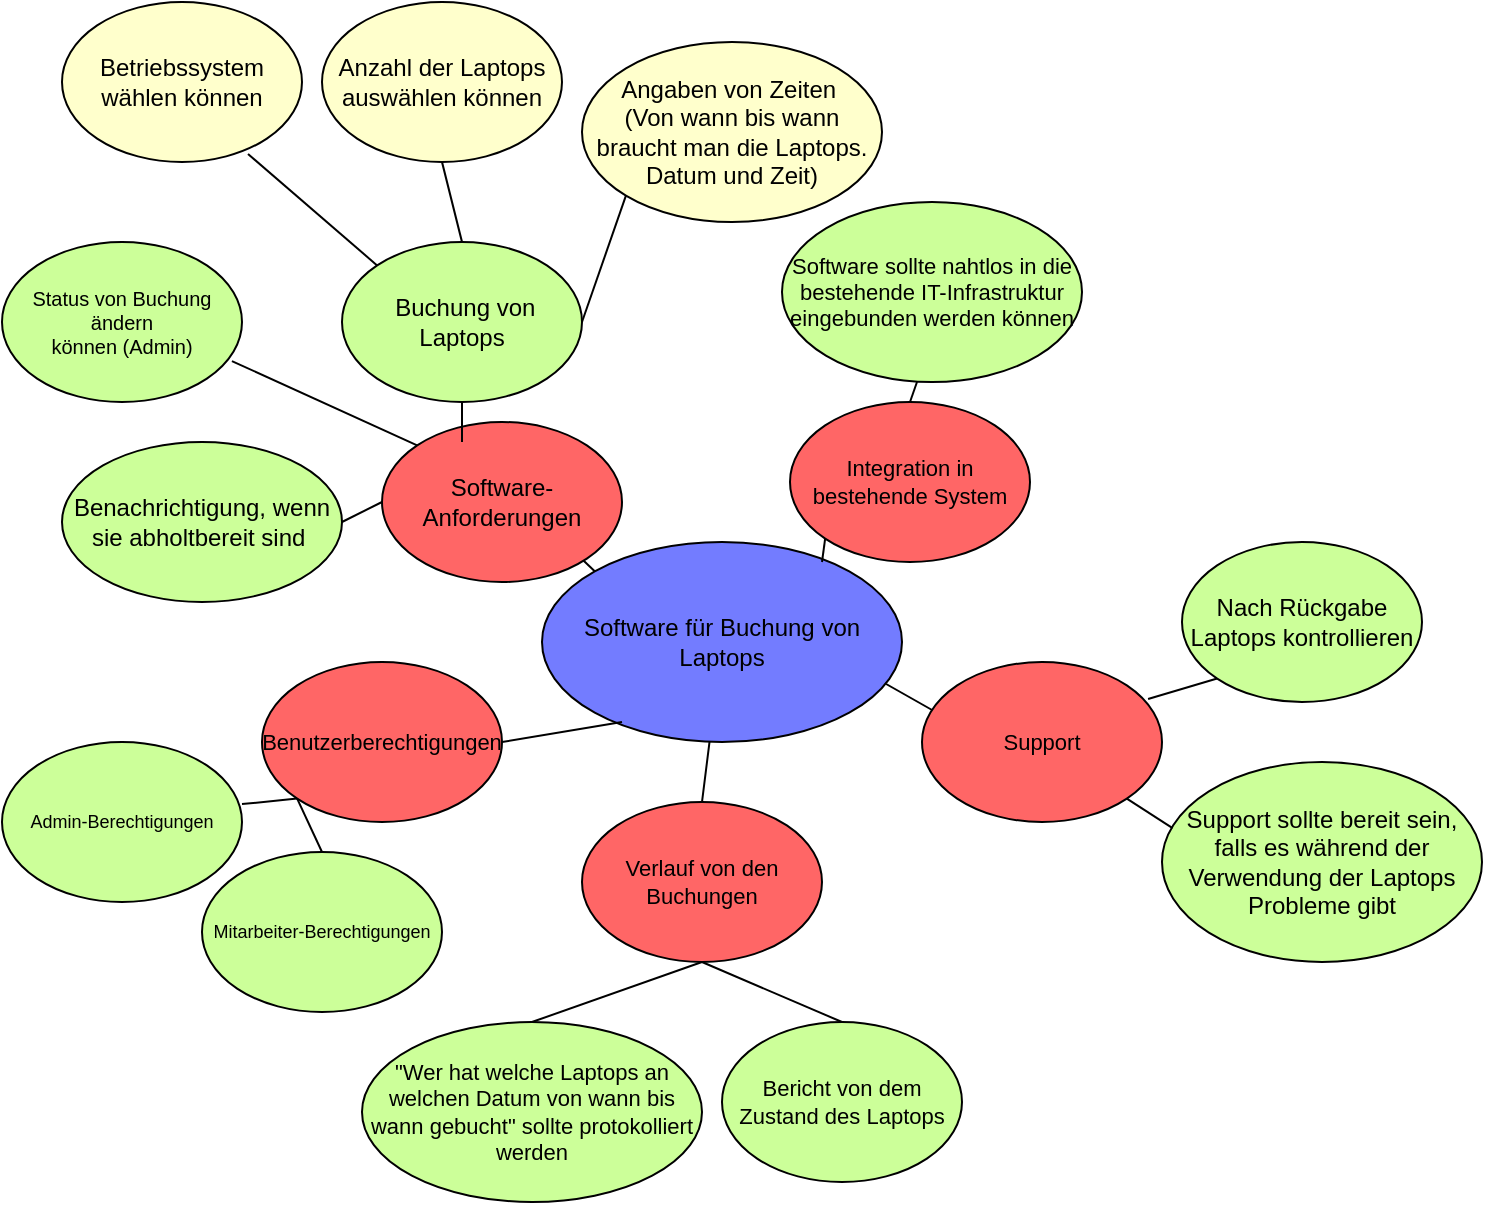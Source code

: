 <mxfile version="20.3.0" type="device"><diagram id="mQ-gOFsZ18nLPc4Q6k2m" name="Seite-1"><mxGraphModel dx="1404" dy="770" grid="1" gridSize="10" guides="1" tooltips="1" connect="1" arrows="1" fold="1" page="1" pageScale="1" pageWidth="827" pageHeight="1169" math="0" shadow="0"><root><mxCell id="0"/><mxCell id="1" parent="0"/><mxCell id="8UQkUfeghe6-m0YT5j39-1" value="Software für Buchung von Laptops" style="ellipse;whiteSpace=wrap;html=1;fillColor=#737CFF;" vertex="1" parent="1"><mxGeometry x="290" y="350" width="180" height="100" as="geometry"/></mxCell><mxCell id="8UQkUfeghe6-m0YT5j39-2" value="" style="endArrow=none;html=1;rounded=0;entryX=0;entryY=0;entryDx=0;entryDy=0;" edge="1" parent="1" target="8UQkUfeghe6-m0YT5j39-1"><mxGeometry width="50" height="50" relative="1" as="geometry"><mxPoint x="280" y="330" as="sourcePoint"/><mxPoint x="440" y="380" as="targetPoint"/></mxGeometry></mxCell><mxCell id="8UQkUfeghe6-m0YT5j39-3" value="Software-Anforderungen" style="ellipse;whiteSpace=wrap;html=1;fillColor=#FF6666;" vertex="1" parent="1"><mxGeometry x="210" y="290" width="120" height="80" as="geometry"/></mxCell><mxCell id="8UQkUfeghe6-m0YT5j39-4" value="&lt;font style=&quot;font-size: 12px;&quot;&gt;Benachrichtigung, wenn sie abholtbereit sind&amp;nbsp;&lt;/font&gt;" style="ellipse;whiteSpace=wrap;html=1;fillColor=#CCFF99;" vertex="1" parent="1"><mxGeometry x="50" y="300" width="140" height="80" as="geometry"/></mxCell><mxCell id="8UQkUfeghe6-m0YT5j39-6" value="&amp;nbsp;Buchung von Laptops" style="ellipse;whiteSpace=wrap;html=1;fillColor=#CCFF99;" vertex="1" parent="1"><mxGeometry x="190" y="200" width="120" height="80" as="geometry"/></mxCell><mxCell id="8UQkUfeghe6-m0YT5j39-7" value="" style="endArrow=none;html=1;rounded=0;exitX=0.5;exitY=1;exitDx=0;exitDy=0;" edge="1" parent="1" source="8UQkUfeghe6-m0YT5j39-6"><mxGeometry width="50" height="50" relative="1" as="geometry"><mxPoint x="390" y="420" as="sourcePoint"/><mxPoint x="250" y="300" as="targetPoint"/></mxGeometry></mxCell><mxCell id="8UQkUfeghe6-m0YT5j39-8" value="" style="endArrow=none;html=1;rounded=0;entryX=0;entryY=0.5;entryDx=0;entryDy=0;exitX=1;exitY=0.5;exitDx=0;exitDy=0;" edge="1" parent="1" source="8UQkUfeghe6-m0YT5j39-4" target="8UQkUfeghe6-m0YT5j39-3"><mxGeometry width="50" height="50" relative="1" as="geometry"><mxPoint x="390" y="420" as="sourcePoint"/><mxPoint x="440" y="370" as="targetPoint"/></mxGeometry></mxCell><mxCell id="8UQkUfeghe6-m0YT5j39-11" value="Anzahl der Laptops auswählen können" style="ellipse;whiteSpace=wrap;html=1;fillColor=#FFFFCC;" vertex="1" parent="1"><mxGeometry x="180" y="80" width="120" height="80" as="geometry"/></mxCell><mxCell id="8UQkUfeghe6-m0YT5j39-12" value="Betriebssystem wählen können" style="ellipse;whiteSpace=wrap;html=1;fillColor=#FFFFCC;" vertex="1" parent="1"><mxGeometry x="50" y="80" width="120" height="80" as="geometry"/></mxCell><mxCell id="8UQkUfeghe6-m0YT5j39-13" value="" style="endArrow=none;html=1;rounded=0;entryX=0.5;entryY=0;entryDx=0;entryDy=0;exitX=0.5;exitY=1;exitDx=0;exitDy=0;" edge="1" parent="1" source="8UQkUfeghe6-m0YT5j39-11" target="8UQkUfeghe6-m0YT5j39-6"><mxGeometry width="50" height="50" relative="1" as="geometry"><mxPoint x="290" y="180" as="sourcePoint"/><mxPoint x="440" y="340" as="targetPoint"/></mxGeometry></mxCell><mxCell id="8UQkUfeghe6-m0YT5j39-14" value="" style="endArrow=none;html=1;rounded=0;entryX=0;entryY=0;entryDx=0;entryDy=0;exitX=0.775;exitY=0.95;exitDx=0;exitDy=0;exitPerimeter=0;" edge="1" parent="1" source="8UQkUfeghe6-m0YT5j39-12" target="8UQkUfeghe6-m0YT5j39-6"><mxGeometry width="50" height="50" relative="1" as="geometry"><mxPoint x="390" y="390" as="sourcePoint"/><mxPoint x="440" y="340" as="targetPoint"/></mxGeometry></mxCell><mxCell id="8UQkUfeghe6-m0YT5j39-15" value="Angaben von Zeiten&amp;nbsp;&lt;br&gt;(Von wann bis wann braucht man die Laptops.&lt;br&gt;Datum und Zeit)" style="ellipse;whiteSpace=wrap;html=1;fillColor=#FFFFCC;" vertex="1" parent="1"><mxGeometry x="310" y="100" width="150" height="90" as="geometry"/></mxCell><mxCell id="8UQkUfeghe6-m0YT5j39-16" value="" style="endArrow=none;html=1;rounded=0;exitX=0;exitY=1;exitDx=0;exitDy=0;entryX=1;entryY=0.5;entryDx=0;entryDy=0;" edge="1" parent="1" source="8UQkUfeghe6-m0YT5j39-15" target="8UQkUfeghe6-m0YT5j39-6"><mxGeometry width="50" height="50" relative="1" as="geometry"><mxPoint x="390" y="360" as="sourcePoint"/><mxPoint x="230" y="360" as="targetPoint"/></mxGeometry></mxCell><mxCell id="8UQkUfeghe6-m0YT5j39-17" value="&lt;font style=&quot;font-size: 11px;&quot;&gt;Benutzerberechtigungen&lt;/font&gt;" style="ellipse;whiteSpace=wrap;html=1;fillColor=#FF6666;" vertex="1" parent="1"><mxGeometry x="150" y="410" width="120" height="80" as="geometry"/></mxCell><mxCell id="8UQkUfeghe6-m0YT5j39-18" value="" style="endArrow=none;html=1;rounded=0;fontSize=9;exitX=1;exitY=0.5;exitDx=0;exitDy=0;" edge="1" parent="1" source="8UQkUfeghe6-m0YT5j39-17"><mxGeometry width="50" height="50" relative="1" as="geometry"><mxPoint x="390" y="360" as="sourcePoint"/><mxPoint x="330" y="440" as="targetPoint"/></mxGeometry></mxCell><mxCell id="8UQkUfeghe6-m0YT5j39-19" value="Mitarbeiter-Berechtigungen" style="ellipse;whiteSpace=wrap;html=1;fontSize=9;fillColor=#CCFF99;" vertex="1" parent="1"><mxGeometry x="120" y="505" width="120" height="80" as="geometry"/></mxCell><mxCell id="8UQkUfeghe6-m0YT5j39-20" value="Admin-Berechtigungen" style="ellipse;whiteSpace=wrap;html=1;fontSize=9;fillColor=#CCFF99;" vertex="1" parent="1"><mxGeometry x="20" y="450" width="120" height="80" as="geometry"/></mxCell><mxCell id="8UQkUfeghe6-m0YT5j39-21" value="" style="endArrow=none;html=1;rounded=0;fontSize=9;entryX=0;entryY=1;entryDx=0;entryDy=0;exitX=1;exitY=0.388;exitDx=0;exitDy=0;exitPerimeter=0;" edge="1" parent="1" source="8UQkUfeghe6-m0YT5j39-20" target="8UQkUfeghe6-m0YT5j39-17"><mxGeometry width="50" height="50" relative="1" as="geometry"><mxPoint x="210" y="530" as="sourcePoint"/><mxPoint x="440" y="310" as="targetPoint"/></mxGeometry></mxCell><mxCell id="8UQkUfeghe6-m0YT5j39-22" value="" style="endArrow=none;html=1;rounded=0;fontSize=9;exitX=0.5;exitY=0;exitDx=0;exitDy=0;entryX=0;entryY=1;entryDx=0;entryDy=0;" edge="1" parent="1" source="8UQkUfeghe6-m0YT5j39-19" target="8UQkUfeghe6-m0YT5j39-17"><mxGeometry width="50" height="50" relative="1" as="geometry"><mxPoint x="390" y="360" as="sourcePoint"/><mxPoint x="440" y="310" as="targetPoint"/></mxGeometry></mxCell><mxCell id="8UQkUfeghe6-m0YT5j39-23" value="&lt;font style=&quot;font-size: 10px;&quot;&gt;Status von Buchung ändern&lt;br&gt;können (Admin)&lt;/font&gt;" style="ellipse;whiteSpace=wrap;html=1;fontSize=9;fillColor=#CCFF99;" vertex="1" parent="1"><mxGeometry x="20" y="200" width="120" height="80" as="geometry"/></mxCell><mxCell id="8UQkUfeghe6-m0YT5j39-24" value="" style="endArrow=none;html=1;rounded=0;fontSize=10;entryX=0;entryY=0;entryDx=0;entryDy=0;exitX=0.958;exitY=0.744;exitDx=0;exitDy=0;exitPerimeter=0;" edge="1" parent="1" source="8UQkUfeghe6-m0YT5j39-23" target="8UQkUfeghe6-m0YT5j39-3"><mxGeometry width="50" height="50" relative="1" as="geometry"><mxPoint x="390" y="420" as="sourcePoint"/><mxPoint x="440" y="370" as="targetPoint"/></mxGeometry></mxCell><mxCell id="8UQkUfeghe6-m0YT5j39-27" value="Integration in bestehende System" style="ellipse;whiteSpace=wrap;html=1;fontSize=11;fillColor=#FF6666;" vertex="1" parent="1"><mxGeometry x="414" y="280" width="120" height="80" as="geometry"/></mxCell><mxCell id="8UQkUfeghe6-m0YT5j39-28" value="" style="endArrow=none;html=1;rounded=0;fontSize=11;entryX=0;entryY=1;entryDx=0;entryDy=0;" edge="1" parent="1" target="8UQkUfeghe6-m0YT5j39-27"><mxGeometry width="50" height="50" relative="1" as="geometry"><mxPoint x="430" y="360" as="sourcePoint"/><mxPoint x="430" y="380" as="targetPoint"/></mxGeometry></mxCell><mxCell id="8UQkUfeghe6-m0YT5j39-29" value="Software sollte nahtlos in die bestehende IT-Infrastruktur eingebunden werden können" style="ellipse;whiteSpace=wrap;html=1;fontSize=11;fillColor=#CCFF99;" vertex="1" parent="1"><mxGeometry x="410" y="180" width="150" height="90" as="geometry"/></mxCell><mxCell id="8UQkUfeghe6-m0YT5j39-30" value="" style="endArrow=none;html=1;rounded=0;fontSize=11;entryX=0.5;entryY=0;entryDx=0;entryDy=0;exitX=0.45;exitY=1;exitDx=0;exitDy=0;exitPerimeter=0;" edge="1" parent="1" source="8UQkUfeghe6-m0YT5j39-29" target="8UQkUfeghe6-m0YT5j39-27"><mxGeometry width="50" height="50" relative="1" as="geometry"><mxPoint x="380" y="430" as="sourcePoint"/><mxPoint x="430" y="380" as="targetPoint"/></mxGeometry></mxCell><mxCell id="8UQkUfeghe6-m0YT5j39-31" value="Verlauf von den Buchungen" style="ellipse;whiteSpace=wrap;html=1;fontSize=11;fillColor=#FF6666;" vertex="1" parent="1"><mxGeometry x="310" y="480" width="120" height="80" as="geometry"/></mxCell><mxCell id="8UQkUfeghe6-m0YT5j39-32" value="" style="endArrow=none;html=1;rounded=0;fontSize=11;exitX=0.5;exitY=0;exitDx=0;exitDy=0;" edge="1" parent="1" source="8UQkUfeghe6-m0YT5j39-31" target="8UQkUfeghe6-m0YT5j39-1"><mxGeometry width="50" height="50" relative="1" as="geometry"><mxPoint x="380" y="390" as="sourcePoint"/><mxPoint x="430" y="340" as="targetPoint"/></mxGeometry></mxCell><mxCell id="8UQkUfeghe6-m0YT5j39-33" value="&quot;Wer hat welche Laptops an welchen Datum von wann bis wann gebucht&quot; sollte protokolliert werden" style="ellipse;whiteSpace=wrap;html=1;fontSize=11;fillColor=#CCFF99;" vertex="1" parent="1"><mxGeometry x="200" y="590" width="170" height="90" as="geometry"/></mxCell><mxCell id="8UQkUfeghe6-m0YT5j39-34" value="Bericht von dem Zustand des Laptops" style="ellipse;whiteSpace=wrap;html=1;fontSize=11;fillColor=#CCFF99;" vertex="1" parent="1"><mxGeometry x="380" y="590" width="120" height="80" as="geometry"/></mxCell><mxCell id="8UQkUfeghe6-m0YT5j39-35" value="" style="endArrow=none;html=1;rounded=0;fontSize=11;exitX=0.5;exitY=1;exitDx=0;exitDy=0;entryX=0.5;entryY=0;entryDx=0;entryDy=0;" edge="1" parent="1" source="8UQkUfeghe6-m0YT5j39-31" target="8UQkUfeghe6-m0YT5j39-33"><mxGeometry width="50" height="50" relative="1" as="geometry"><mxPoint x="380" y="390" as="sourcePoint"/><mxPoint x="430" y="340" as="targetPoint"/></mxGeometry></mxCell><mxCell id="8UQkUfeghe6-m0YT5j39-36" value="" style="endArrow=none;html=1;rounded=0;fontSize=11;exitX=0.5;exitY=1;exitDx=0;exitDy=0;entryX=0.5;entryY=0;entryDx=0;entryDy=0;" edge="1" parent="1" source="8UQkUfeghe6-m0YT5j39-31" target="8UQkUfeghe6-m0YT5j39-34"><mxGeometry width="50" height="50" relative="1" as="geometry"><mxPoint x="380" y="390" as="sourcePoint"/><mxPoint x="430" y="340" as="targetPoint"/></mxGeometry></mxCell><mxCell id="8UQkUfeghe6-m0YT5j39-37" value="Support" style="ellipse;whiteSpace=wrap;html=1;fontSize=11;fillColor=#FF6666;" vertex="1" parent="1"><mxGeometry x="480" y="410" width="120" height="80" as="geometry"/></mxCell><mxCell id="8UQkUfeghe6-m0YT5j39-38" value="" style="endArrow=none;html=1;rounded=0;fontSize=12;entryX=0.956;entryY=0.71;entryDx=0;entryDy=0;entryPerimeter=0;exitX=0.042;exitY=0.3;exitDx=0;exitDy=0;exitPerimeter=0;" edge="1" parent="1" source="8UQkUfeghe6-m0YT5j39-37" target="8UQkUfeghe6-m0YT5j39-1"><mxGeometry width="50" height="50" relative="1" as="geometry"><mxPoint x="380" y="510" as="sourcePoint"/><mxPoint x="430" y="460" as="targetPoint"/></mxGeometry></mxCell><mxCell id="8UQkUfeghe6-m0YT5j39-39" value="Nach Rückgabe Laptops kontrollieren" style="ellipse;whiteSpace=wrap;html=1;fontSize=12;fillColor=#CCFF99;" vertex="1" parent="1"><mxGeometry x="610" y="350" width="120" height="80" as="geometry"/></mxCell><mxCell id="8UQkUfeghe6-m0YT5j39-40" value="" style="endArrow=none;html=1;rounded=0;fontSize=12;entryX=0.942;entryY=0.231;entryDx=0;entryDy=0;exitX=0;exitY=1;exitDx=0;exitDy=0;entryPerimeter=0;" edge="1" parent="1" source="8UQkUfeghe6-m0YT5j39-39" target="8UQkUfeghe6-m0YT5j39-37"><mxGeometry width="50" height="50" relative="1" as="geometry"><mxPoint x="380" y="510" as="sourcePoint"/><mxPoint x="430" y="460" as="targetPoint"/></mxGeometry></mxCell><mxCell id="8UQkUfeghe6-m0YT5j39-41" value="Support sollte bereit sein, falls es während der Verwendung der Laptops Probleme gibt" style="ellipse;whiteSpace=wrap;html=1;fontSize=12;fillColor=#CCFF99;" vertex="1" parent="1"><mxGeometry x="600" y="460" width="160" height="100" as="geometry"/></mxCell><mxCell id="8UQkUfeghe6-m0YT5j39-42" value="" style="endArrow=none;html=1;rounded=0;fontSize=12;entryX=1;entryY=1;entryDx=0;entryDy=0;exitX=0.033;exitY=0.331;exitDx=0;exitDy=0;exitPerimeter=0;" edge="1" parent="1" source="8UQkUfeghe6-m0YT5j39-41" target="8UQkUfeghe6-m0YT5j39-37"><mxGeometry width="50" height="50" relative="1" as="geometry"><mxPoint x="380" y="510" as="sourcePoint"/><mxPoint x="430" y="460" as="targetPoint"/></mxGeometry></mxCell></root></mxGraphModel></diagram></mxfile>